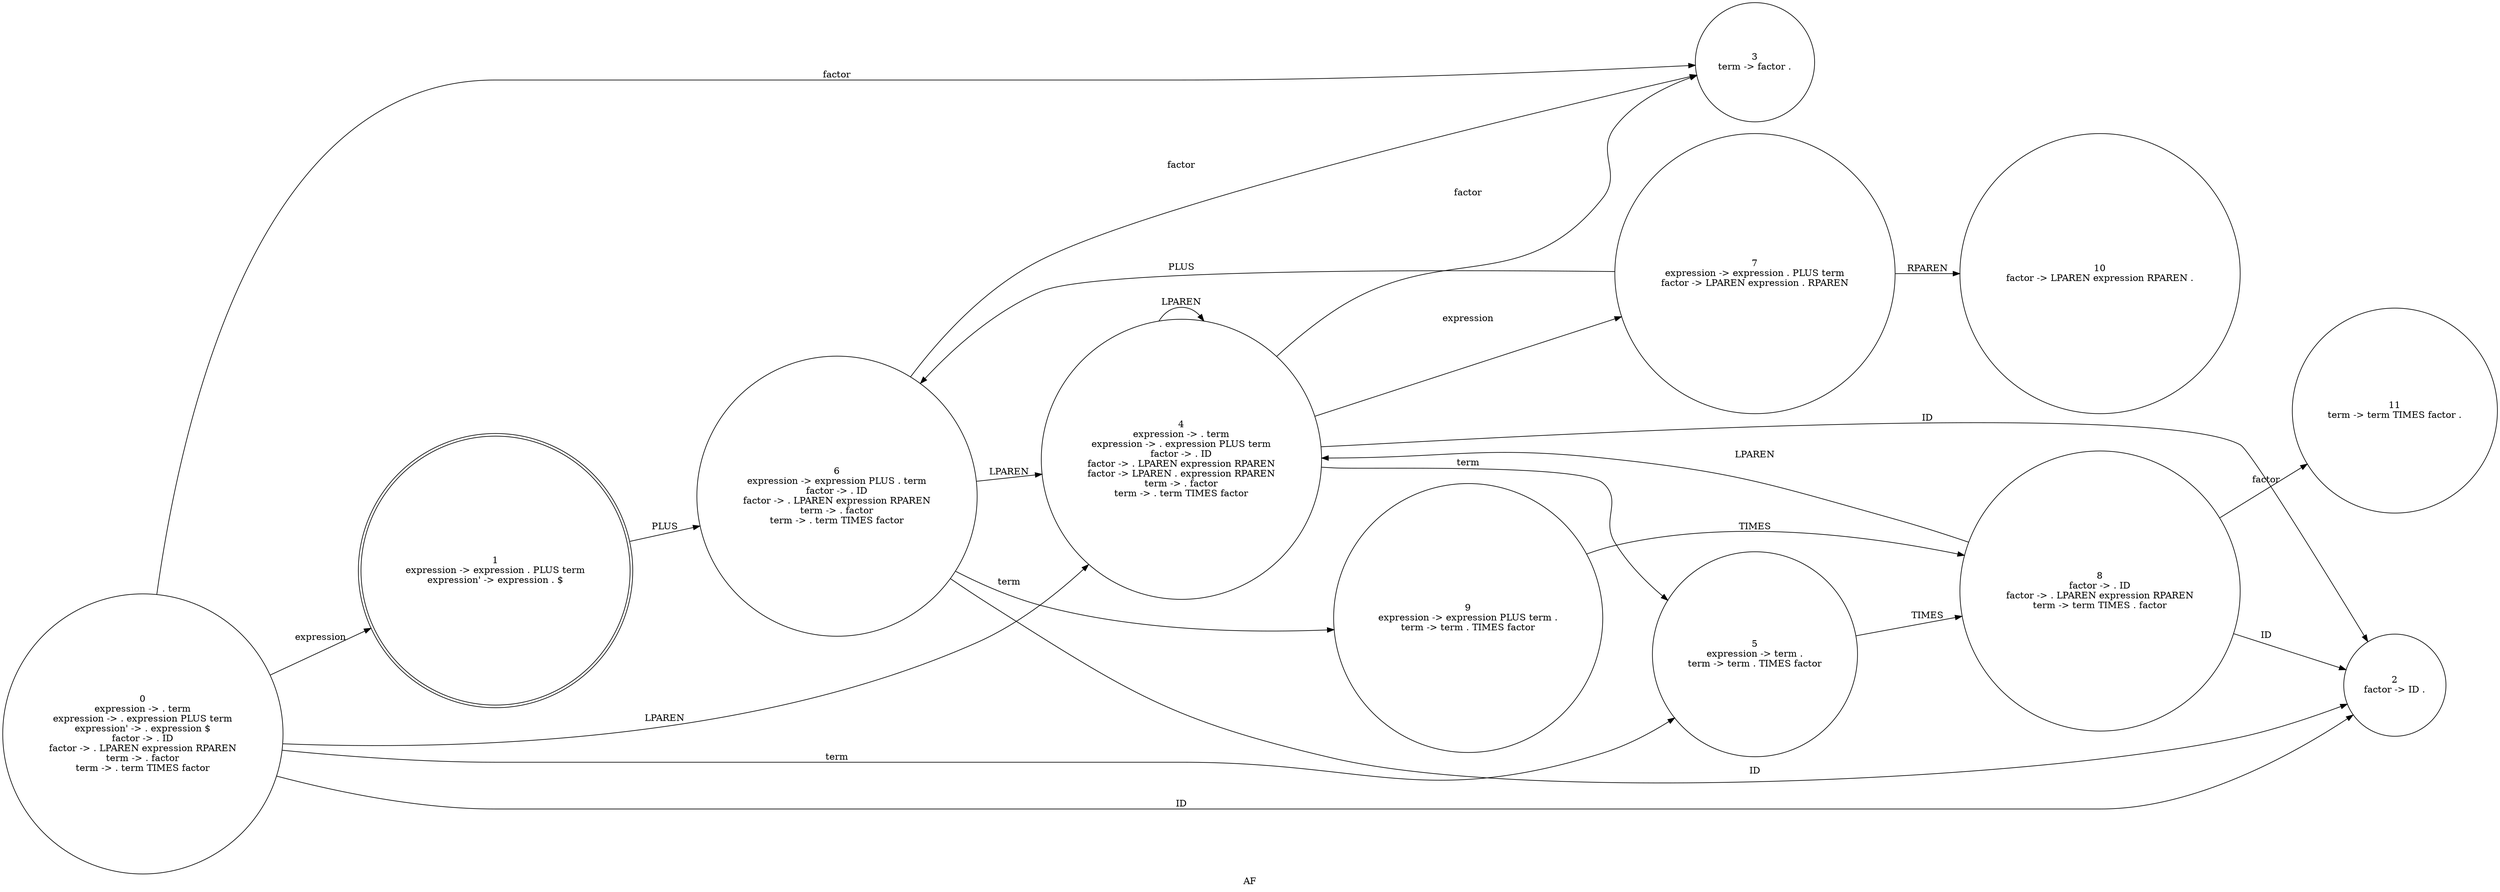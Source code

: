 // LR0
digraph {
	rankdir=LR
	label=AF
	0 [label="0
expression -> . term
expression -> . expression PLUS term
expression' -> . expression $
factor -> . ID
factor -> . LPAREN expression RPAREN
term -> . factor
term -> . term TIMES factor" shape=circle]
	1 [label="1
expression -> expression . PLUS term
expression' -> expression . $" shape=doublecircle]
	6 [label="6
expression -> expression PLUS . term
factor -> . ID
factor -> . LPAREN expression RPAREN
term -> . factor
term -> . term TIMES factor" shape=circle]
	2 [label="2
factor -> ID ." shape=circle]
	6 -> 2 [label=ID]
	3 [label="3
term -> factor ." shape=circle]
	6 -> 3 [label=factor]
	4 [label="4
expression -> . term
expression -> . expression PLUS term
factor -> . ID
factor -> . LPAREN expression RPAREN
factor -> LPAREN . expression RPAREN
term -> . factor
term -> . term TIMES factor" shape=circle]
	7 [label="7
expression -> expression . PLUS term
factor -> LPAREN expression . RPAREN" shape=circle]
	7 -> 6 [label=PLUS]
	10 [label="10
factor -> LPAREN expression RPAREN ." shape=circle]
	7 -> 10 [label=RPAREN]
	4 -> 7 [label=expression]
	4 -> 2 [label=ID]
	4 -> 3 [label=factor]
	4 -> 4 [label=LPAREN]
	5 [label="5
expression -> term .
term -> term . TIMES factor" shape=circle]
	8 [label="8
factor -> . ID
factor -> . LPAREN expression RPAREN
term -> term TIMES . factor" shape=circle]
	8 -> 2 [label=ID]
	11 [label="11
term -> term TIMES factor ." shape=circle]
	8 -> 11 [label=factor]
	8 -> 4 [label=LPAREN]
	5 -> 8 [label=TIMES]
	4 -> 5 [label=term]
	6 -> 4 [label=LPAREN]
	9 [label="9
expression -> expression PLUS term .
term -> term . TIMES factor" shape=circle]
	9 -> 8 [label=TIMES]
	6 -> 9 [label=term]
	1 -> 6 [label=PLUS]
	0 -> 1 [label=expression]
	0 -> 2 [label=ID]
	0 -> 3 [label=factor]
	0 -> 4 [label=LPAREN]
	0 -> 5 [label=term]
}
